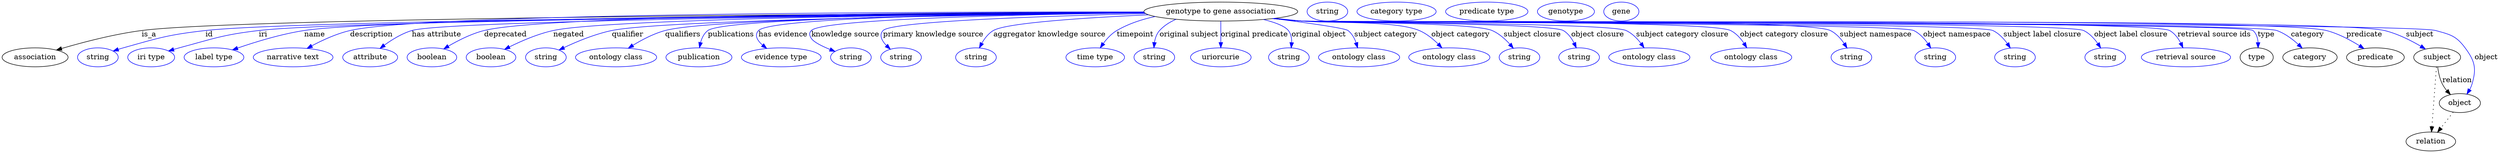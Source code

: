 digraph {
	graph [bb="0,0,4727.4,283"];
	node [label="\N"];
	"genotype to gene association"	[height=0.5,
		label="genotype to gene association",
		pos="2307.4,265",
		width=4.0441];
	association	[height=0.5,
		pos="62.394,178",
		width=1.7332];
	"genotype to gene association" -> association	[label=is_a,
		lp="278.39,221.5",
		pos="e,102.89,191.89 2162.1,263.4 1726.5,261.35 450.6,253.32 264.39,229 211.77,222.13 153.03,206.68 112.52,194.76"];
	id	[color=blue,
		height=0.5,
		label=string,
		pos="181.39,178",
		width=1.0652];
	"genotype to gene association" -> id	[color=blue,
		label=id,
		lp="391.39,221.5",
		pos="e,210.39,189.95 2162.5,262.96 1745.2,259.76 558.87,248.97 384.39,229 314.42,220.99 297.18,215.13 229.39,196 226.29,195.12 223.09,\
194.15 219.9,193.13",
		style=solid];
	iri	[color=blue,
		height=0.5,
		label="iri type",
		pos="282.39,178",
		width=1.2277];
	"genotype to gene association" -> iri	[color=blue,
		label=iri,
		lp="493.39,221.5",
		pos="e,315.33,190.09 2162.7,262.86 1760.7,259.47 649.6,248.45 485.39,229 417.61,220.97 401.3,213.78 335.39,196 332.03,195.09 328.56,194.1 \
325.08,193.07",
		style=solid];
	name	[color=blue,
		height=0.5,
		label="label type",
		pos="401.39,178",
		width=1.5707];
	"genotype to gene association" -> name	[color=blue,
		label=name,
		lp="591.39,221.5",
		pos="e,436.26,192.23 2162.1,263.28 1773,261.05 726.13,252.88 571.39,229 527.81,222.27 479.73,207.4 445.86,195.62",
		style=solid];
	description	[color=blue,
		height=0.5,
		label="narrative text",
		pos="551.39,178",
		width=2.0943];
	"genotype to gene association" -> description	[color=blue,
		label=description,
		lp="697.89,221.5",
		pos="e,577.27,194.99 2161.6,264.38 1785.5,264.87 801.3,262.84 657.39,229 632.32,223.1 606.12,210.81 586.04,199.89",
		style=solid];
	"has attribute"	[color=blue,
		height=0.5,
		label=attribute,
		pos="696.39,178",
		width=1.4443];
	"genotype to gene association" -> "has attribute"	[color=blue,
		label="has attribute",
		lp="821.39,221.5",
		pos="e,714.78,194.96 2162.6,262.81 1793.2,259.49 839.97,249.03 774.39,229 755.79,223.32 737.37,211.85 723.09,201.33",
		style=solid];
	deprecated	[color=blue,
		height=0.5,
		label=boolean,
		pos="813.39,178",
		width=1.2999];
	"genotype to gene association" -> deprecated	[color=blue,
		label=deprecated,
		lp="951.89,221.5",
		pos="e,835.6,193.99 2161.9,264 1828.7,263.48 1029.9,259.07 911.39,229 887.53,222.95 862.85,210.31 844.23,199.26",
		style=solid];
	negated	[color=blue,
		height=0.5,
		label=boolean,
		pos="925.39,178",
		width=1.2999];
	"genotype to gene association" -> negated	[color=blue,
		label=negated,
		lp="1071.4,221.5",
		pos="e,950.94,193.25 2162.5,263.04 1853.4,260.56 1149.1,252.39 1042.4,229 1013.5,222.67 982.84,209.29 960.15,197.96",
		style=solid];
	qualifier	[color=blue,
		height=0.5,
		label=string,
		pos="1028.4,178",
		width=1.0652];
	"genotype to gene association" -> qualifier	[color=blue,
		label=qualifier,
		lp="1183.4,221.5",
		pos="e,1053,191.83 2163.1,262.44 1875.3,258.91 1249.6,249.04 1153.4,229 1121.3,222.31 1086.8,207.92 1062.2,196.29",
		style=solid];
	qualifiers	[color=blue,
		height=0.5,
		label="ontology class",
		pos="1161.4,178",
		width=2.1304];
	"genotype to gene association" -> qualifiers	[color=blue,
		label=qualifiers,
		lp="1287.9,221.5",
		pos="e,1184.6,195.39 2162.7,262.85 1894.5,260.19 1339.6,251.96 1254.4,229 1232.7,223.15 1210.4,211.43 1193.1,200.81",
		style=solid];
	publications	[color=blue,
		height=0.5,
		label=publication,
		pos="1318.4,178",
		width=1.7332];
	"genotype to gene association" -> publications	[color=blue,
		label=publications,
		lp="1379.4,221.5",
		pos="e,1319.4,196.26 2162.4,263.07 1899.4,260.8 1367.9,253.21 1335.4,229 1328.1,223.57 1323.9,214.84 1321.5,206.19",
		style=solid];
	"has evidence"	[color=blue,
		height=0.5,
		label="evidence type",
		pos="1474.4,178",
		width=2.0943];
	"genotype to gene association" -> "has evidence"	[color=blue,
		label="has evidence",
		lp="1477.9,221.5",
		pos="e,1446.8,194.93 2162,263.38 1919.4,261.61 1456.2,254.86 1431.4,229 1423,220.25 1428.9,210.18 1438.7,201.37",
		style=solid];
	"knowledge source"	[color=blue,
		height=0.5,
		label=string,
		pos="1606.4,178",
		width=1.0652];
	"genotype to gene association" -> "knowledge source"	[color=blue,
		label="knowledge source",
		lp="1595.9,221.5",
		pos="e,1576.3,189.28 2162.9,262.57 1944.3,259.69 1552.8,251.42 1531.4,229 1526.8,224.18 1527.8,219.62 1531.4,214 1535.8,207.12 1551,199.47 \
1566.6,193.08",
		style=solid];
	"primary knowledge source"	[color=blue,
		height=0.5,
		label=string,
		pos="1701.4,178",
		width=1.0652];
	"genotype to gene association" -> "primary knowledge source"	[color=blue,
		label="primary knowledge source",
		lp="1762.4,221.5",
		pos="e,1681.1,193.48 2165.1,261.12 1981.7,256.7 1684.3,246.81 1667.4,229 1659.3,220.46 1664.8,209.82 1673.6,200.55",
		style=solid];
	"aggregator knowledge source"	[color=blue,
		height=0.5,
		label=string,
		pos="1843.4,178",
		width=1.0652];
	"genotype to gene association" -> "aggregator knowledge source"	[color=blue,
		label="aggregator knowledge source",
		lp="1982.9,221.5",
		pos="e,1849.9,195.93 2170.5,258.86 2053.9,253.5 1901.4,243.8 1876.4,229 1867,223.44 1859.8,214.03 1854.5,204.86",
		style=solid];
	timepoint	[color=blue,
		height=0.5,
		label="time type",
		pos="2069.4,178",
		width=1.5346];
	"genotype to gene association" -> timepoint	[color=blue,
		label=timepoint,
		lp="2145.4,221.5",
		pos="e,2079,196.09 2183.1,255.62 2157.9,250.23 2132.3,241.86 2110.4,229 2100.3,223.07 2091.6,213.64 2084.8,204.56",
		style=solid];
	"original subject"	[color=blue,
		height=0.5,
		label=string,
		pos="2181.4,178",
		width=1.0652];
	"genotype to gene association" -> "original subject"	[color=blue,
		label="original subject",
		lp="2247.4,221.5",
		pos="e,2180.6,196.26 2222.4,250.29 2210.8,245.23 2199.9,238.34 2191.4,229 2185.8,222.83 2183,214.43 2181.6,206.27",
		style=solid];
	"original predicate"	[color=blue,
		height=0.5,
		label=uriorcurie,
		pos="2307.4,178",
		width=1.5887];
	"genotype to gene association" -> "original predicate"	[color=blue,
		label="original predicate",
		lp="2370.9,221.5",
		pos="e,2307.4,196.18 2307.4,246.8 2307.4,235.16 2307.4,219.55 2307.4,206.24",
		style=solid];
	"original object"	[color=blue,
		height=0.5,
		label=string,
		pos="2436.4,178",
		width=1.0652];
	"genotype to gene association" -> "original object"	[color=blue,
		label="original object",
		lp="2492.9,221.5",
		pos="e,2440.8,195.99 2388.3,249.95 2409.7,244.53 2428.7,237.54 2435.4,229 2440.4,222.62 2441.9,214.26 2441.7,206.21",
		style=solid];
	"subject category"	[color=blue,
		height=0.5,
		label="ontology class",
		pos="2569.4,178",
		width=2.1304];
	"genotype to gene association" -> "subject category"	[color=blue,
		label="subject category",
		lp="2619.9,221.5",
		pos="e,2566.7,196.01 2406.7,251.83 2470.5,243.64 2542.5,233.54 2548.4,229 2555.8,223.28 2560.6,214.49 2563.7,205.86",
		style=solid];
	"object category"	[color=blue,
		height=0.5,
		label="ontology class",
		pos="2740.4,178",
		width=2.1304];
	"genotype to gene association" -> "object category"	[color=blue,
		label="object category",
		lp="2761.9,221.5",
		pos="e,2726.3,196.07 2410.7,252.26 2428,250.42 2445.7,248.6 2462.4,247 2511.4,242.31 2638,248.22 2683.4,229 2696.9,223.27 2709.5,213.04 \
2719.3,203.32",
		style=solid];
	"subject closure"	[color=blue,
		height=0.5,
		label=string,
		pos="2873.4,178",
		width=1.0652];
	"genotype to gene association" -> "subject closure"	[color=blue,
		label="subject closure",
		lp="2897.9,221.5",
		pos="e,2861.8,195.23 2408.6,252.03 2426.5,250.16 2445,248.39 2462.4,247 2502.2,243.82 2784.7,244.84 2821.4,229 2834.5,223.35 2846.2,212.87 \
2855.2,202.96",
		style=solid];
	"object closure"	[color=blue,
		height=0.5,
		label=string,
		pos="2986.4,178",
		width=1.0652];
	"genotype to gene association" -> "object closure"	[color=blue,
		label="object closure",
		lp="3021.4,221.5",
		pos="e,2981,196.06 2407.8,251.91 2425.9,250.03 2444.7,248.29 2462.4,247 2489.8,245 2932.7,242.96 2956.4,229 2965.5,223.65 2972.1,214.41 \
2976.8,205.31",
		style=solid];
	"subject category closure"	[color=blue,
		height=0.5,
		label="ontology class",
		pos="3119.4,178",
		width=2.1304];
	"genotype to gene association" -> "subject category closure"	[color=blue,
		label="subject category closure",
		lp="3181.9,221.5",
		pos="e,3109.5,196.25 2407.3,251.85 2425.6,249.97 2444.6,248.24 2462.4,247 2496.4,244.64 3044.6,243.49 3075.4,229 3086.7,223.68 3096.3,\
213.91 3103.7,204.41",
		style=solid];
	"object category closure"	[color=blue,
		height=0.5,
		label="ontology class",
		pos="3312.4,178",
		width=2.1304];
	"genotype to gene association" -> "object category closure"	[color=blue,
		label="object category closure",
		lp="3374.9,221.5",
		pos="e,3304.1,196.24 2406.9,251.79 2425.3,249.9 2444.4,248.18 2462.4,247 2507.4,244.04 3233.1,249.22 3273.4,229 3283.8,223.76 3292.3,\
214.28 3298.7,204.96",
		style=solid];
	"subject namespace"	[color=blue,
		height=0.5,
		label=string,
		pos="3502.4,178",
		width=1.0652];
	"genotype to gene association" -> "subject namespace"	[color=blue,
		label="subject namespace",
		lp="3548.4,221.5",
		pos="e,3494.1,195.77 2406.5,251.77 2425.1,249.87 2444.3,248.15 2462.4,247 2517.8,243.47 3412.5,253.52 3462.4,229 3473.2,223.67 3482.1,\
213.85 3488.7,204.31",
		style=solid];
	"object namespace"	[color=blue,
		height=0.5,
		label=string,
		pos="3661.4,178",
		width=1.0652];
	"genotype to gene association" -> "object namespace"	[color=blue,
		label="object namespace",
		lp="3702.4,221.5",
		pos="e,3652.8,195.79 2406.5,251.73 2425,249.83 2444.3,248.13 2462.4,247 2494.5,244.99 3591.4,242.99 3620.4,229 3631.4,223.69 3640.4,213.88 \
3647.2,204.34",
		style=solid];
	"subject label closure"	[color=blue,
		height=0.5,
		label=string,
		pos="3812.4,178",
		width=1.0652];
	"genotype to gene association" -> "subject label closure"	[color=blue,
		label="subject label closure",
		lp="3864.4,221.5",
		pos="e,3803.5,195.81 2406.1,251.75 2424.8,249.84 2444.2,248.12 2462.4,247 2498.7,244.77 3737.6,244.57 3770.4,229 3781.5,223.72 3790.8,\
213.9 3797.7,204.36",
		style=solid];
	"object label closure"	[color=blue,
		height=0.5,
		label=string,
		pos="3983.4,178",
		width=1.0652];
	"genotype to gene association" -> "object label closure"	[color=blue,
		label="object label closure",
		lp="4031.9,221.5",
		pos="e,3974.8,195.81 2406.1,251.73 2424.8,249.81 2444.2,248.11 2462.4,247 2503.4,244.51 3905.3,246.81 3942.4,229 3953.4,223.71 3962.4,\
213.9 3969.2,204.36",
		style=solid];
	"retrieval source ids"	[color=blue,
		height=0.5,
		label="retrieval source",
		pos="4136.4,178",
		width=2.347];
	"genotype to gene association" -> "retrieval source ids"	[color=blue,
		label="retrieval source ids",
		lp="4189.9,221.5",
		pos="e,4130.7,196.17 2406.1,251.71 2424.8,249.8 2444.2,248.1 2462.4,247 2508,244.26 4065.6,251.42 4105.4,229 4114.6,223.79 4121.5,214.57 \
4126.4,205.46",
		style=solid];
	type	[height=0.5,
		pos="4270.4,178",
		width=0.86659];
	"genotype to gene association" -> type	[color=blue,
		label=type,
		lp="4288.4,221.5",
		pos="e,4273.1,195.99 2406.1,251.69 2424.8,249.79 2444.2,248.09 2462.4,247 2487.4,245.51 4244.6,245.51 4263.4,229 4269.9,223.32 4272.4,\
214.66 4273.1,206.12",
		style=solid];
	category	[height=0.5,
		pos="4371.4,178",
		width=1.4263];
	"genotype to gene association" -> category	[color=blue,
		label=category,
		lp="4366.9,221.5",
		pos="e,4356.7,195.48 2406.1,251.69 2424.8,249.78 2444.2,248.09 2462.4,247 2513.6,243.95 4260.1,246.12 4308.4,229 4323.6,223.6 4338,212.84 \
4349.1,202.69",
		style=solid];
	predicate	[height=0.5,
		pos="4495.4,178",
		width=1.5165];
	"genotype to gene association" -> predicate	[color=blue,
		label=predicate,
		lp="4474.4,221.5",
		pos="e,4473.7,194.59 2406.1,251.68 2424.8,249.78 2444.2,248.08 2462.4,247 2570,240.62 4298,255.8 4402.4,229 4424.8,223.26 4447.7,211.05 \
4465.1,200.13",
		style=solid];
	subject	[height=0.5,
		pos="4612.4,178",
		width=1.2277];
	"genotype to gene association" -> subject	[color=blue,
		label=subject,
		lp="4579.4,221.5",
		pos="e,4590.1,193.87 2405.7,251.72 2424.5,249.79 2444,248.09 2462.4,247 2576.1,240.28 4401.7,255.65 4512.4,229 4536.9,223.11 4562.2,210.34 \
4581.3,199.18",
		style=solid];
	object	[height=0.5,
		pos="4655.4,91",
		width=1.0832];
	"genotype to gene association" -> object	[color=blue,
		label=object,
		lp="4705.4,178",
		pos="e,4668.8,108.09 2405.7,251.71 2424.5,249.79 2444,248.08 2462.4,247 2521.9,243.49 4551.9,244.93 4609.4,229 4637.2,221.28 4648.2,219.22 \
4665.4,196 4684,170.92 4687.3,156.9 4678.4,127 4677.4,123.55 4675.9,120.13 4674.1,116.85",
		style=solid];
	association_type	[color=blue,
		height=0.5,
		label=string,
		pos="2509.4,265",
		width=1.0652];
	association_category	[color=blue,
		height=0.5,
		label="category type",
		pos="2640.4,265",
		width=2.0762];
	"genotype to gene association_predicate"	[color=blue,
		height=0.5,
		label="predicate type",
		pos="2811.4,265",
		width=2.1665];
	subject -> object	[label=relation,
		lp="4650.4,134.5",
		pos="e,4637.5,107.23 4613.5,159.55 4614.7,149.57 4617.2,137.07 4622.4,127 4624.6,122.68 4627.5,118.52 4630.7,114.66"];
	relation	[height=0.5,
		pos="4600.4,18",
		width=1.2999];
	subject -> relation	[pos="e,4601.7,36.188 4611.1,159.79 4609,132.48 4605,78.994 4602.5,46.38",
		style=dotted];
	"genotype to gene association_subject"	[color=blue,
		height=0.5,
		label=genotype,
		pos="2961.4,265",
		width=1.4985];
	object -> relation	[pos="e,4613.2,35.54 4642.9,73.889 4636,64.939 4627.2,53.617 4619.4,43.584",
		style=dotted];
	"genotype to gene association_object"	[color=blue,
		height=0.5,
		label=gene,
		pos="3066.4,265",
		width=0.92075];
}
